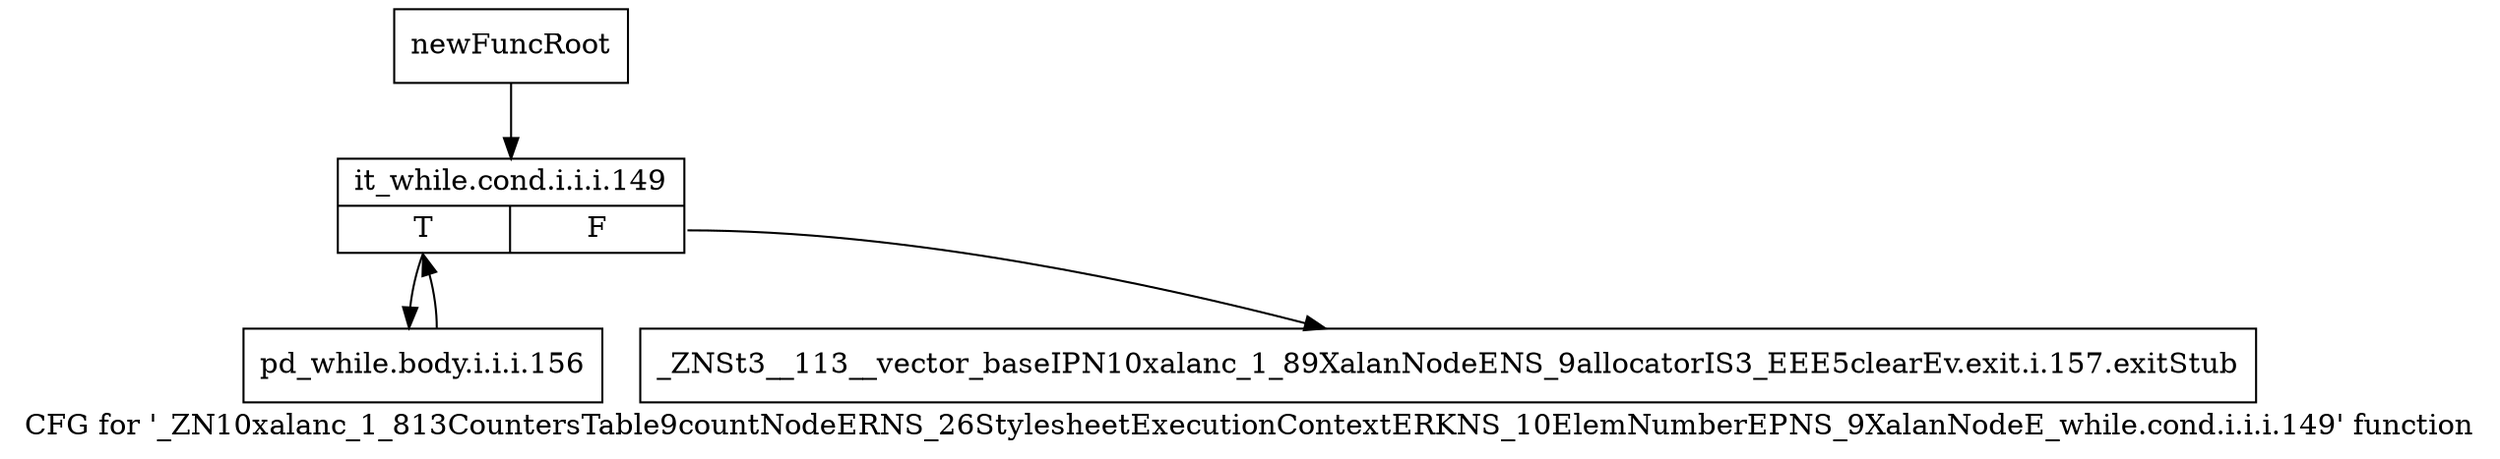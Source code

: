 digraph "CFG for '_ZN10xalanc_1_813CountersTable9countNodeERNS_26StylesheetExecutionContextERKNS_10ElemNumberEPNS_9XalanNodeE_while.cond.i.i.i.149' function" {
	label="CFG for '_ZN10xalanc_1_813CountersTable9countNodeERNS_26StylesheetExecutionContextERKNS_10ElemNumberEPNS_9XalanNodeE_while.cond.i.i.i.149' function";

	Node0x9f1ed80 [shape=record,label="{newFuncRoot}"];
	Node0x9f1ed80 -> Node0x9f1ee20;
	Node0x9f1edd0 [shape=record,label="{_ZNSt3__113__vector_baseIPN10xalanc_1_89XalanNodeENS_9allocatorIS3_EEE5clearEv.exit.i.157.exitStub}"];
	Node0x9f1ee20 [shape=record,label="{it_while.cond.i.i.i.149|{<s0>T|<s1>F}}"];
	Node0x9f1ee20:s0 -> Node0x9f1ee70;
	Node0x9f1ee20:s1 -> Node0x9f1edd0;
	Node0x9f1ee70 [shape=record,label="{pd_while.body.i.i.i.156}"];
	Node0x9f1ee70 -> Node0x9f1ee20;
}
